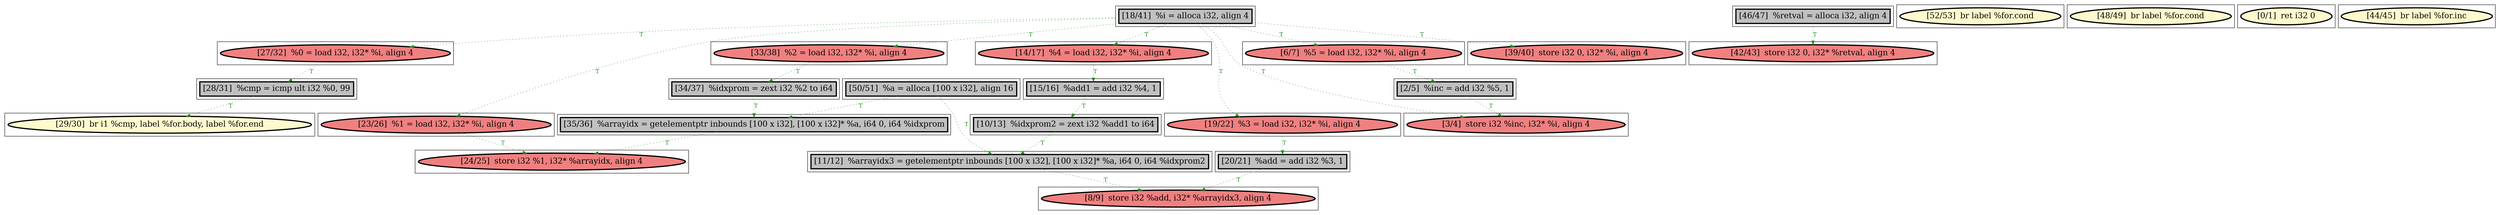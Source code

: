 
digraph G {



node133->node134 [style=dotted,color=forestgreen,label="T",fontcolor=forestgreen ]
node122->node132 [style=dotted,color=forestgreen,label="T",fontcolor=forestgreen ]
node122->node116 [style=dotted,color=forestgreen,label="T",fontcolor=forestgreen ]
node129->node131 [style=dotted,color=forestgreen,label="T",fontcolor=forestgreen ]
node114->node128 [style=dotted,color=forestgreen,label="T",fontcolor=forestgreen ]
node113->node111 [style=dotted,color=forestgreen,label="T",fontcolor=forestgreen ]
node118->node117 [style=dotted,color=forestgreen,label="T",fontcolor=forestgreen ]
node109->node121 [style=dotted,color=forestgreen,label="T",fontcolor=forestgreen ]
node127->node129 [style=dotted,color=forestgreen,label="T",fontcolor=forestgreen ]
node116->node115 [style=dotted,color=forestgreen,label="T",fontcolor=forestgreen ]
node132->node124 [style=dotted,color=forestgreen,label="T",fontcolor=forestgreen ]
node131->node124 [style=dotted,color=forestgreen,label="T",fontcolor=forestgreen ]
node119->node113 [style=dotted,color=forestgreen,label="T",fontcolor=forestgreen ]
node122->node125 [style=dotted,color=forestgreen,label="T",fontcolor=forestgreen ]
node122->node133 [style=dotted,color=forestgreen,label="T",fontcolor=forestgreen ]
node115->node111 [style=dotted,color=forestgreen,label="T",fontcolor=forestgreen ]
node110->node109 [style=dotted,color=forestgreen,label="T",fontcolor=forestgreen ]
node119->node131 [style=dotted,color=forestgreen,label="T",fontcolor=forestgreen ]
node122->node127 [style=dotted,color=forestgreen,label="T",fontcolor=forestgreen ]
node122->node114 [style=dotted,color=forestgreen,label="T",fontcolor=forestgreen ]
node112->node113 [style=dotted,color=forestgreen,label="T",fontcolor=forestgreen ]
node122->node121 [style=dotted,color=forestgreen,label="T",fontcolor=forestgreen ]
node122->node110 [style=dotted,color=forestgreen,label="T",fontcolor=forestgreen ]
node134->node130 [style=dotted,color=forestgreen,label="T",fontcolor=forestgreen ]
node128->node112 [style=dotted,color=forestgreen,label="T",fontcolor=forestgreen ]


subgraph cluster26 {


node134 [penwidth=3.0,fontsize=20,fillcolor=grey,label="[28/31]  %cmp = icmp ult i32 %0, 99",shape=rectangle,style=filled ]



}

subgraph cluster25 {


node133 [penwidth=3.0,fontsize=20,fillcolor=lightcoral,label="[27/32]  %0 = load i32, i32* %i, align 4",shape=ellipse,style=filled ]



}

subgraph cluster24 {


node132 [penwidth=3.0,fontsize=20,fillcolor=lightcoral,label="[23/26]  %1 = load i32, i32* %i, align 4",shape=ellipse,style=filled ]



}

subgraph cluster22 {


node130 [penwidth=3.0,fontsize=20,fillcolor=lemonchiffon,label="[29/30]  br i1 %cmp, label %for.body, label %for.end",shape=ellipse,style=filled ]



}

subgraph cluster20 {


node128 [penwidth=3.0,fontsize=20,fillcolor=grey,label="[15/16]  %add1 = add i32 %4, 1",shape=rectangle,style=filled ]



}

subgraph cluster18 {


node126 [penwidth=3.0,fontsize=20,fillcolor=lemonchiffon,label="[52/53]  br label %for.cond",shape=ellipse,style=filled ]



}

subgraph cluster16 {


node124 [penwidth=3.0,fontsize=20,fillcolor=lightcoral,label="[24/25]  store i32 %1, i32* %arrayidx, align 4",shape=ellipse,style=filled ]



}

subgraph cluster17 {


node125 [penwidth=3.0,fontsize=20,fillcolor=lightcoral,label="[39/40]  store i32 0, i32* %i, align 4",shape=ellipse,style=filled ]



}

subgraph cluster4 {


node112 [penwidth=3.0,fontsize=20,fillcolor=grey,label="[10/13]  %idxprom2 = zext i32 %add1 to i64",shape=rectangle,style=filled ]



}

subgraph cluster3 {


node111 [penwidth=3.0,fontsize=20,fillcolor=lightcoral,label="[8/9]  store i32 %add, i32* %arrayidx3, align 4",shape=ellipse,style=filled ]



}

subgraph cluster2 {


node110 [penwidth=3.0,fontsize=20,fillcolor=lightcoral,label="[6/7]  %5 = load i32, i32* %i, align 4",shape=ellipse,style=filled ]



}

subgraph cluster1 {


node109 [penwidth=3.0,fontsize=20,fillcolor=grey,label="[2/5]  %inc = add i32 %5, 1",shape=rectangle,style=filled ]



}

subgraph cluster12 {


node120 [penwidth=3.0,fontsize=20,fillcolor=lemonchiffon,label="[48/49]  br label %for.cond",shape=ellipse,style=filled ]



}

subgraph cluster5 {


node113 [penwidth=3.0,fontsize=20,fillcolor=grey,label="[11/12]  %arrayidx3 = getelementptr inbounds [100 x i32], [100 x i32]* %a, i64 0, i64 %idxprom2",shape=rectangle,style=filled ]



}

subgraph cluster0 {


node108 [penwidth=3.0,fontsize=20,fillcolor=lemonchiffon,label="[0/1]  ret i32 0",shape=ellipse,style=filled ]



}

subgraph cluster6 {


node114 [penwidth=3.0,fontsize=20,fillcolor=lightcoral,label="[14/17]  %4 = load i32, i32* %i, align 4",shape=ellipse,style=filled ]



}

subgraph cluster14 {


node122 [penwidth=3.0,fontsize=20,fillcolor=grey,label="[18/41]  %i = alloca i32, align 4",shape=rectangle,style=filled ]



}

subgraph cluster7 {


node115 [penwidth=3.0,fontsize=20,fillcolor=grey,label="[20/21]  %add = add i32 %3, 1",shape=rectangle,style=filled ]



}

subgraph cluster23 {


node131 [penwidth=3.0,fontsize=20,fillcolor=grey,label="[35/36]  %arrayidx = getelementptr inbounds [100 x i32], [100 x i32]* %a, i64 0, i64 %idxprom",shape=rectangle,style=filled ]



}

subgraph cluster8 {


node116 [penwidth=3.0,fontsize=20,fillcolor=lightcoral,label="[19/22]  %3 = load i32, i32* %i, align 4",shape=ellipse,style=filled ]



}

subgraph cluster21 {


node129 [penwidth=3.0,fontsize=20,fillcolor=grey,label="[34/37]  %idxprom = zext i32 %2 to i64",shape=rectangle,style=filled ]



}

subgraph cluster9 {


node117 [penwidth=3.0,fontsize=20,fillcolor=lightcoral,label="[42/43]  store i32 0, i32* %retval, align 4",shape=ellipse,style=filled ]



}

subgraph cluster19 {


node127 [penwidth=3.0,fontsize=20,fillcolor=lightcoral,label="[33/38]  %2 = load i32, i32* %i, align 4",shape=ellipse,style=filled ]



}

subgraph cluster10 {


node118 [penwidth=3.0,fontsize=20,fillcolor=grey,label="[46/47]  %retval = alloca i32, align 4",shape=rectangle,style=filled ]



}

subgraph cluster11 {


node119 [penwidth=3.0,fontsize=20,fillcolor=grey,label="[50/51]  %a = alloca [100 x i32], align 16",shape=rectangle,style=filled ]



}

subgraph cluster13 {


node121 [penwidth=3.0,fontsize=20,fillcolor=lightcoral,label="[3/4]  store i32 %inc, i32* %i, align 4",shape=ellipse,style=filled ]



}

subgraph cluster15 {


node123 [penwidth=3.0,fontsize=20,fillcolor=lemonchiffon,label="[44/45]  br label %for.inc",shape=ellipse,style=filled ]



}

}
